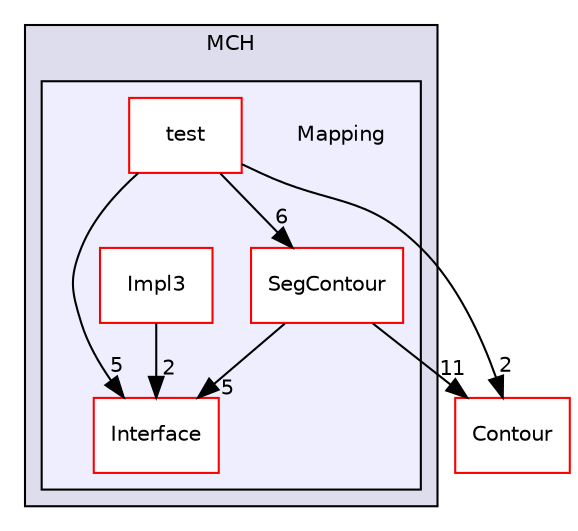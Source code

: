 digraph "/home/travis/build/AliceO2Group/AliceO2/Detectors/MUON/MCH/Mapping" {
  bgcolor=transparent;
  compound=true
  node [ fontsize="10", fontname="Helvetica"];
  edge [ labelfontsize="10", labelfontname="Helvetica"];
  subgraph clusterdir_061f7088060f41729027f6c2fce0273e {
    graph [ bgcolor="#ddddee", pencolor="black", label="MCH" fontname="Helvetica", fontsize="10", URL="dir_061f7088060f41729027f6c2fce0273e.html"]
  subgraph clusterdir_b098e3604916eca5f90f2bb1c75b7880 {
    graph [ bgcolor="#eeeeff", pencolor="black", label="" URL="dir_b098e3604916eca5f90f2bb1c75b7880.html"];
    dir_b098e3604916eca5f90f2bb1c75b7880 [shape=plaintext label="Mapping"];
    dir_db8c12bea43302ec3996e4184e103c85 [shape=box label="Impl3" color="red" fillcolor="white" style="filled" URL="dir_db8c12bea43302ec3996e4184e103c85.html"];
    dir_bb33a65c2c121b6655a8db1556a9cb2b [shape=box label="Interface" color="red" fillcolor="white" style="filled" URL="dir_bb33a65c2c121b6655a8db1556a9cb2b.html"];
    dir_9688ff6052485d651a3da00e73f81848 [shape=box label="SegContour" color="red" fillcolor="white" style="filled" URL="dir_9688ff6052485d651a3da00e73f81848.html"];
    dir_521cc5f5c2a7df765ba7ff5f8e26abc4 [shape=box label="test" color="red" fillcolor="white" style="filled" URL="dir_521cc5f5c2a7df765ba7ff5f8e26abc4.html"];
  }
  }
  dir_f53aaea7b1f4a3d2e21e52645ea2576d [shape=box label="Contour" color="red" URL="dir_f53aaea7b1f4a3d2e21e52645ea2576d.html"];
  dir_9688ff6052485d651a3da00e73f81848->dir_bb33a65c2c121b6655a8db1556a9cb2b [headlabel="5", labeldistance=1.5 headhref="dir_000460_000440.html"];
  dir_9688ff6052485d651a3da00e73f81848->dir_f53aaea7b1f4a3d2e21e52645ea2576d [headlabel="11", labeldistance=1.5 headhref="dir_000460_000244.html"];
  dir_db8c12bea43302ec3996e4184e103c85->dir_bb33a65c2c121b6655a8db1556a9cb2b [headlabel="2", labeldistance=1.5 headhref="dir_000458_000440.html"];
  dir_521cc5f5c2a7df765ba7ff5f8e26abc4->dir_9688ff6052485d651a3da00e73f81848 [headlabel="6", labeldistance=1.5 headhref="dir_000443_000460.html"];
  dir_521cc5f5c2a7df765ba7ff5f8e26abc4->dir_bb33a65c2c121b6655a8db1556a9cb2b [headlabel="5", labeldistance=1.5 headhref="dir_000443_000440.html"];
  dir_521cc5f5c2a7df765ba7ff5f8e26abc4->dir_f53aaea7b1f4a3d2e21e52645ea2576d [headlabel="2", labeldistance=1.5 headhref="dir_000443_000244.html"];
}
